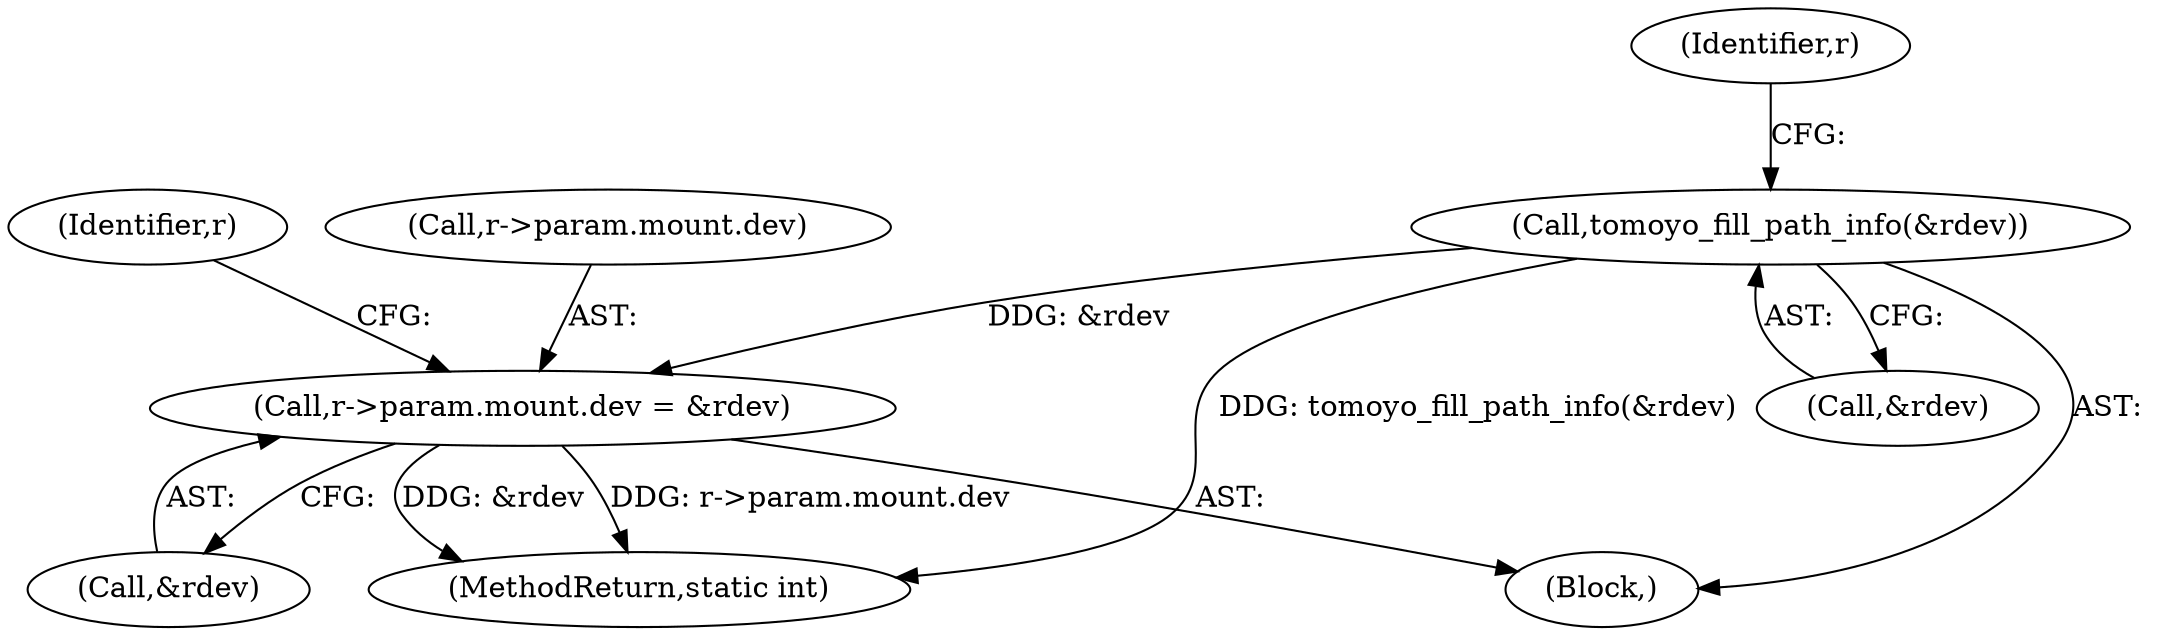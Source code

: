 digraph "0_linux_4e78c724d47e2342aa8fde61f6b8536f662f795f@pointer" {
"1000325" [label="(Call,r->param.mount.dev = &rdev)"];
"1000308" [label="(Call,tomoyo_fill_path_info(&rdev))"];
"1000333" [label="(Call,&rdev)"];
"1000313" [label="(Identifier,r)"];
"1000326" [label="(Call,r->param.mount.dev)"];
"1000115" [label="(Block,)"];
"1000389" [label="(MethodReturn,static int)"];
"1000308" [label="(Call,tomoyo_fill_path_info(&rdev))"];
"1000339" [label="(Identifier,r)"];
"1000325" [label="(Call,r->param.mount.dev = &rdev)"];
"1000309" [label="(Call,&rdev)"];
"1000325" -> "1000115"  [label="AST: "];
"1000325" -> "1000333"  [label="CFG: "];
"1000326" -> "1000325"  [label="AST: "];
"1000333" -> "1000325"  [label="AST: "];
"1000339" -> "1000325"  [label="CFG: "];
"1000325" -> "1000389"  [label="DDG: r->param.mount.dev"];
"1000325" -> "1000389"  [label="DDG: &rdev"];
"1000308" -> "1000325"  [label="DDG: &rdev"];
"1000308" -> "1000115"  [label="AST: "];
"1000308" -> "1000309"  [label="CFG: "];
"1000309" -> "1000308"  [label="AST: "];
"1000313" -> "1000308"  [label="CFG: "];
"1000308" -> "1000389"  [label="DDG: tomoyo_fill_path_info(&rdev)"];
}
